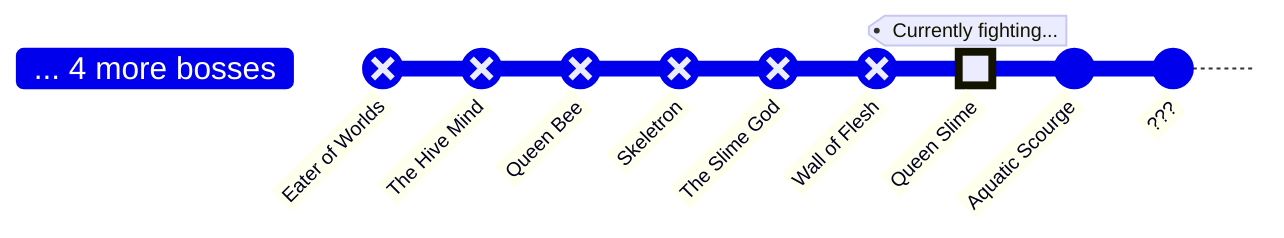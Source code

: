 %%{ init: { 'gitGraph': { 'mainBranchName': '... 4 more bosses' } } }%%
gitGraph
	commit id: "Eater of Worlds" type: REVERSE
	commit id: "The Hive Mind" type: REVERSE
  	commit id: "Queen Bee" type: REVERSE
  	commit id: "Skeletron" type: REVERSE
  	commit id: "The Slime God" type: REVERSE
	commit id: "Wall of Flesh" type: REVERSE
	commit id: "Queen Slime" type: HIGHLIGHT tag: "Currently fighting..."
	commit id: "Aquatic Scourge"
	commit id: "???"